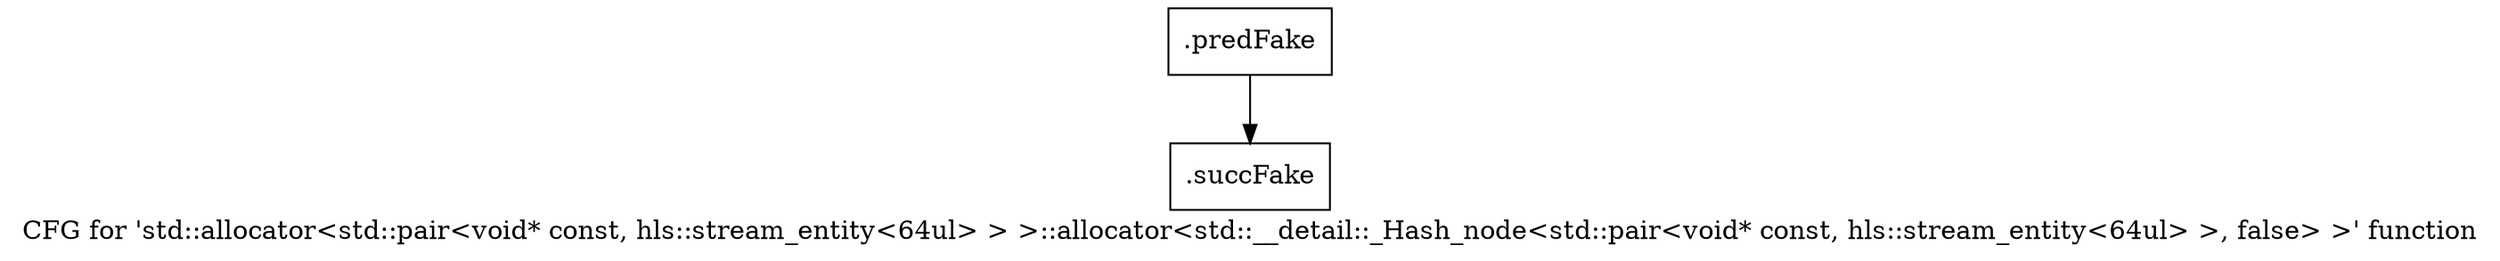 digraph "CFG for 'std::allocator\<std::pair\<void* const, hls::stream_entity\<64ul\> \> \>::allocator\<std::__detail::_Hash_node\<std::pair\<void* const, hls::stream_entity\<64ul\> \>, false\> \>' function" {
	label="CFG for 'std::allocator\<std::pair\<void* const, hls::stream_entity\<64ul\> \> \>::allocator\<std::__detail::_Hash_node\<std::pair\<void* const, hls::stream_entity\<64ul\> \>, false\> \>' function";

	Node0x59c7ce0 [shape=record,filename="",linenumber="",label="{.predFake}"];
	Node0x59c7ce0 -> Node0x6149d50[ callList="" memoryops="" filename="/mnt/xilinx/Vitis_HLS/2021.2/tps/lnx64/gcc-6.2.0/lib/gcc/x86_64-pc-linux-gnu/6.2.0/../../../../include/c++/6.2.0/bits/allocator.h" execusionnum="1"];
	Node0x6149d50 [shape=record,filename="/mnt/xilinx/Vitis_HLS/2021.2/tps/lnx64/gcc-6.2.0/lib/gcc/x86_64-pc-linux-gnu/6.2.0/../../../../include/c++/6.2.0/bits/allocator.h",linenumber="124",label="{.succFake}"];
}
